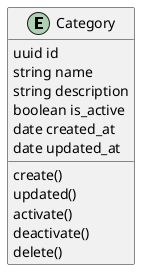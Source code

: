 @startuml

entity Category

Category : uuid id
Category : string name
Category : string description
Category : boolean is_active
Category : date created_at
Category : date updated_at

Category : create()
Category : updated()
Category : activate()
Category : deactivate()
Category : delete()

@enduml